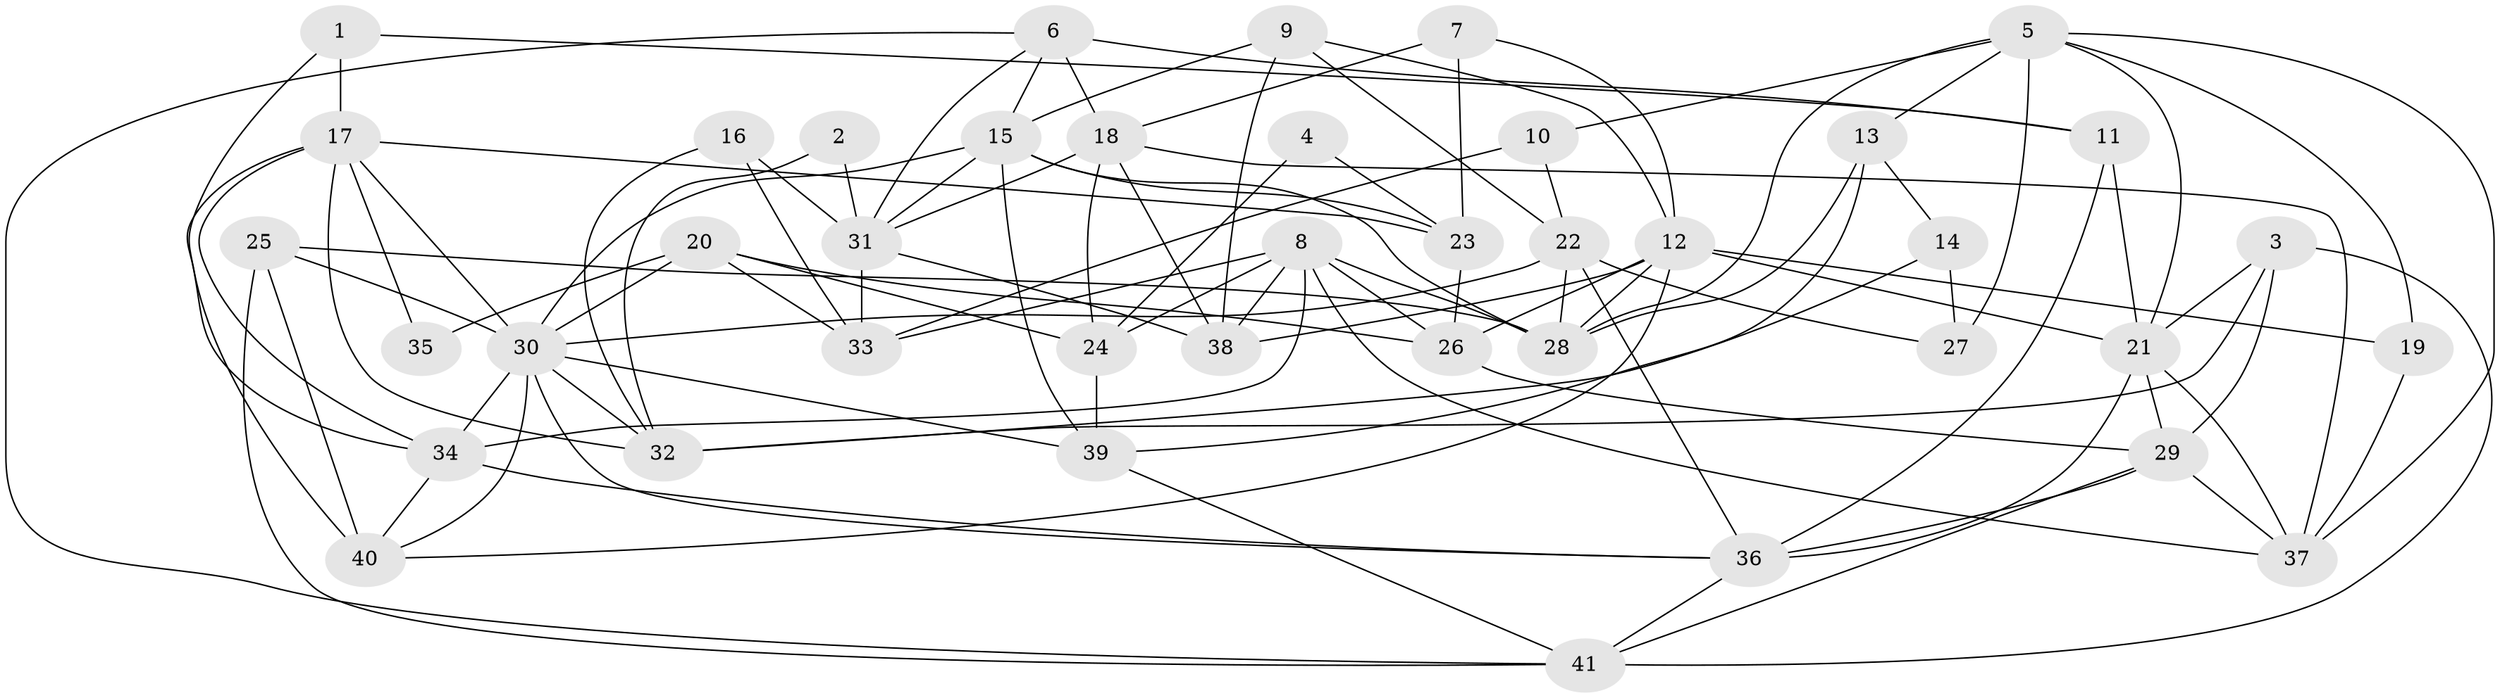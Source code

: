 // original degree distribution, {5: 0.18292682926829268, 2: 0.15853658536585366, 4: 0.3048780487804878, 3: 0.2073170731707317, 6: 0.10975609756097561, 8: 0.012195121951219513, 7: 0.024390243902439025}
// Generated by graph-tools (version 1.1) at 2025/37/03/04/25 23:37:10]
// undirected, 41 vertices, 104 edges
graph export_dot {
  node [color=gray90,style=filled];
  1;
  2;
  3;
  4;
  5;
  6;
  7;
  8;
  9;
  10;
  11;
  12;
  13;
  14;
  15;
  16;
  17;
  18;
  19;
  20;
  21;
  22;
  23;
  24;
  25;
  26;
  27;
  28;
  29;
  30;
  31;
  32;
  33;
  34;
  35;
  36;
  37;
  38;
  39;
  40;
  41;
  1 -- 11 [weight=1.0];
  1 -- 17 [weight=1.0];
  1 -- 34 [weight=1.0];
  2 -- 31 [weight=1.0];
  2 -- 32 [weight=1.0];
  3 -- 21 [weight=1.0];
  3 -- 29 [weight=1.0];
  3 -- 32 [weight=2.0];
  3 -- 41 [weight=1.0];
  4 -- 23 [weight=1.0];
  4 -- 24 [weight=1.0];
  5 -- 10 [weight=2.0];
  5 -- 13 [weight=1.0];
  5 -- 19 [weight=1.0];
  5 -- 21 [weight=1.0];
  5 -- 27 [weight=2.0];
  5 -- 28 [weight=1.0];
  5 -- 37 [weight=1.0];
  6 -- 11 [weight=1.0];
  6 -- 15 [weight=1.0];
  6 -- 18 [weight=2.0];
  6 -- 31 [weight=1.0];
  6 -- 41 [weight=1.0];
  7 -- 12 [weight=1.0];
  7 -- 18 [weight=1.0];
  7 -- 23 [weight=1.0];
  8 -- 24 [weight=1.0];
  8 -- 26 [weight=1.0];
  8 -- 28 [weight=1.0];
  8 -- 33 [weight=1.0];
  8 -- 34 [weight=1.0];
  8 -- 37 [weight=1.0];
  8 -- 38 [weight=1.0];
  9 -- 12 [weight=1.0];
  9 -- 15 [weight=1.0];
  9 -- 22 [weight=1.0];
  9 -- 38 [weight=1.0];
  10 -- 22 [weight=1.0];
  10 -- 33 [weight=3.0];
  11 -- 21 [weight=1.0];
  11 -- 36 [weight=1.0];
  12 -- 19 [weight=1.0];
  12 -- 21 [weight=1.0];
  12 -- 26 [weight=1.0];
  12 -- 28 [weight=1.0];
  12 -- 38 [weight=2.0];
  12 -- 40 [weight=1.0];
  13 -- 14 [weight=1.0];
  13 -- 28 [weight=2.0];
  13 -- 39 [weight=1.0];
  14 -- 27 [weight=1.0];
  14 -- 32 [weight=1.0];
  15 -- 23 [weight=1.0];
  15 -- 28 [weight=1.0];
  15 -- 30 [weight=1.0];
  15 -- 31 [weight=2.0];
  15 -- 39 [weight=1.0];
  16 -- 31 [weight=1.0];
  16 -- 32 [weight=2.0];
  16 -- 33 [weight=2.0];
  17 -- 23 [weight=1.0];
  17 -- 30 [weight=1.0];
  17 -- 32 [weight=1.0];
  17 -- 34 [weight=1.0];
  17 -- 35 [weight=1.0];
  17 -- 40 [weight=2.0];
  18 -- 24 [weight=1.0];
  18 -- 31 [weight=1.0];
  18 -- 37 [weight=1.0];
  18 -- 38 [weight=1.0];
  19 -- 37 [weight=1.0];
  20 -- 24 [weight=1.0];
  20 -- 26 [weight=1.0];
  20 -- 30 [weight=2.0];
  20 -- 33 [weight=1.0];
  20 -- 35 [weight=1.0];
  21 -- 29 [weight=1.0];
  21 -- 36 [weight=1.0];
  21 -- 37 [weight=1.0];
  22 -- 27 [weight=1.0];
  22 -- 28 [weight=1.0];
  22 -- 30 [weight=1.0];
  22 -- 36 [weight=1.0];
  23 -- 26 [weight=1.0];
  24 -- 39 [weight=1.0];
  25 -- 28 [weight=1.0];
  25 -- 30 [weight=1.0];
  25 -- 40 [weight=1.0];
  25 -- 41 [weight=1.0];
  26 -- 29 [weight=1.0];
  29 -- 36 [weight=2.0];
  29 -- 37 [weight=1.0];
  29 -- 41 [weight=1.0];
  30 -- 32 [weight=1.0];
  30 -- 34 [weight=1.0];
  30 -- 36 [weight=1.0];
  30 -- 39 [weight=1.0];
  30 -- 40 [weight=1.0];
  31 -- 33 [weight=2.0];
  31 -- 38 [weight=1.0];
  34 -- 36 [weight=2.0];
  34 -- 40 [weight=1.0];
  36 -- 41 [weight=1.0];
  39 -- 41 [weight=1.0];
}
